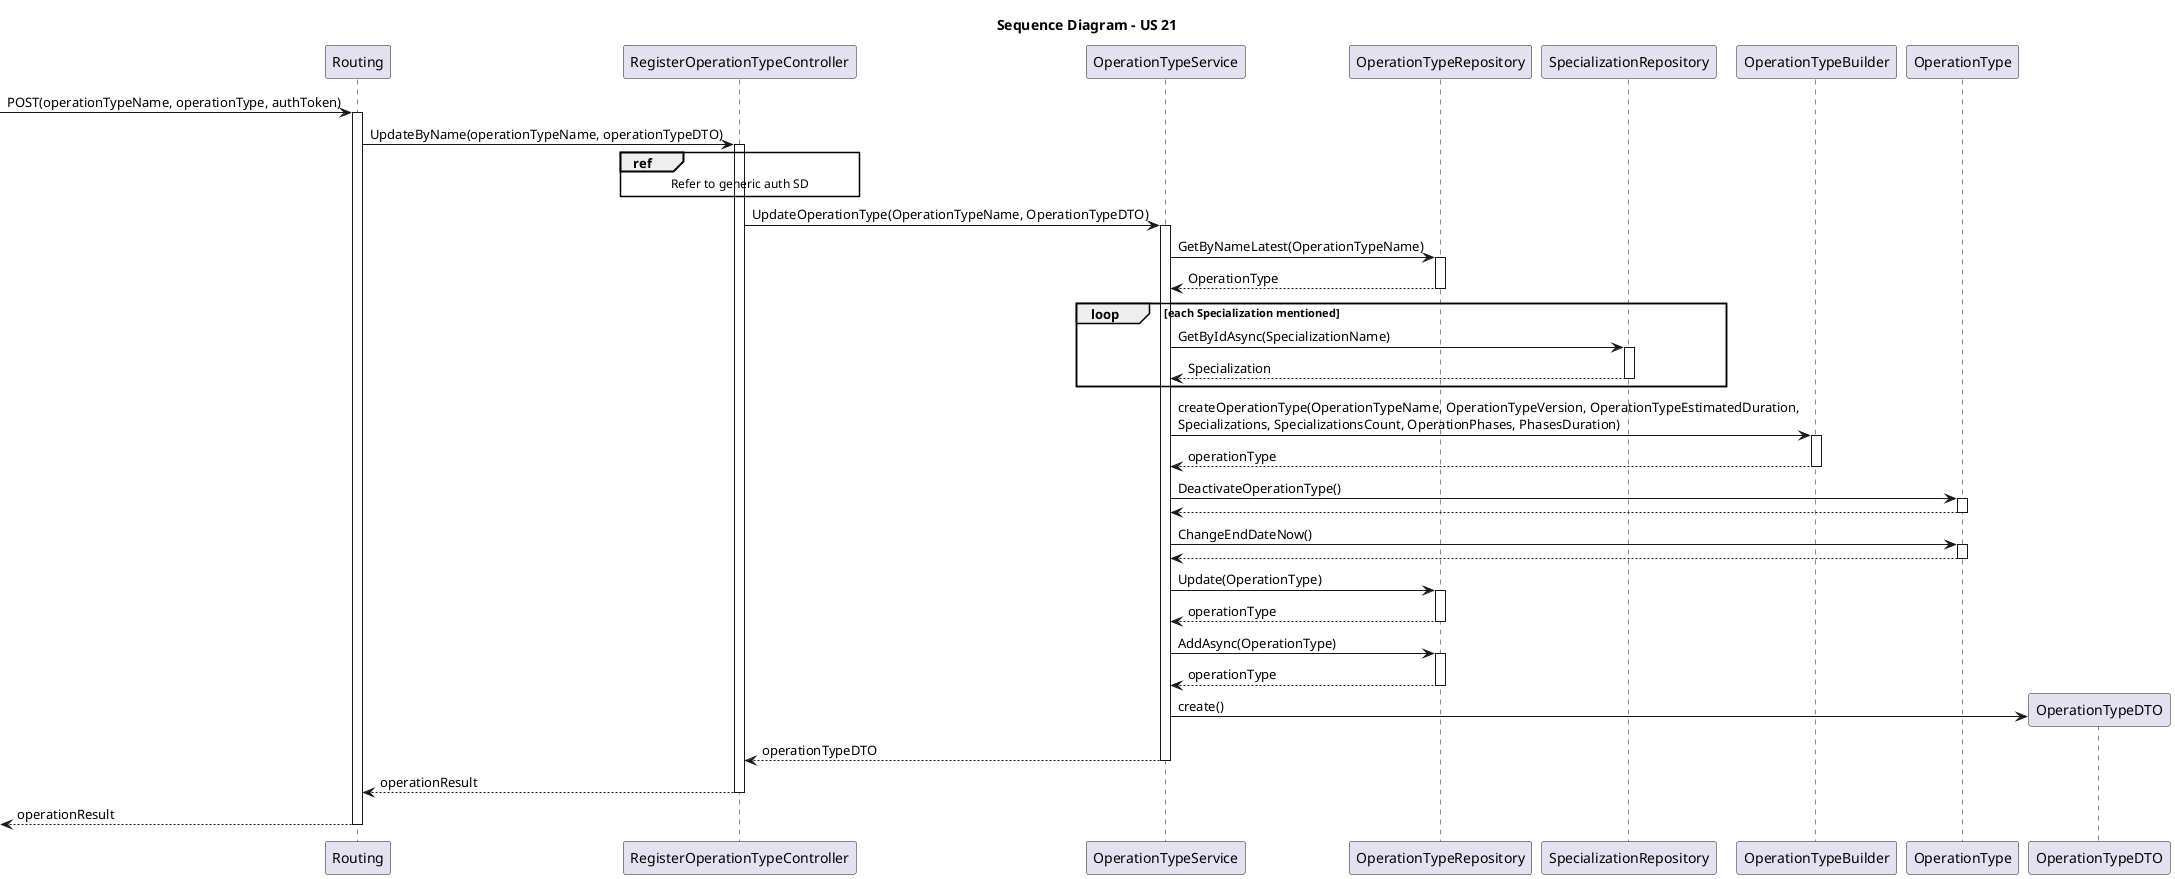 @startuml US21_SD

title Sequence Diagram - US 21

participant Routing as rt
participant RegisterOperationTypeController as ctrl
participant OperationTypeService as serv
participant OperationTypeRepository as repo
participant SpecializationRepository as spRepo
participant OperationTypeBuilder as builder
participant OperationType as op
participant OperationTypeDTO as dto

-> rt : POST(operationTypeName, operationType, authToken)
activate rt

rt -> ctrl : UpdateByName(operationTypeName, operationTypeDTO)
activate ctrl

REF OVER ctrl
Refer to generic auth SD
end ref

ctrl -> serv : UpdateOperationType(OperationTypeName, OperationTypeDTO)

activate serv

serv -> repo : GetByNameLatest(OperationTypeName)

activate repo
repo --> serv : OperationType
deactivate repo


loop each Specialization mentioned
serv -> spRepo : GetByIdAsync(SpecializationName)

activate spRepo
spRepo --> serv : Specialization
deactivate spRepo

end loop

serv -> builder : createOperationType(OperationTypeName, OperationTypeVersion, OperationTypeEstimatedDuration,\nSpecializations, SpecializationsCount, OperationPhases, PhasesDuration)

activate builder
builder --> serv : operationType
deactivate builder

serv ->  op : DeactivateOperationType()

activate op
op --> serv :
deactivate op

serv -> op : ChangeEndDateNow()

activate op
op --> serv :
deactivate op

serv -> repo : Update(OperationType)

activate repo
repo --> serv : operationType
deactivate repo

serv -> repo : AddAsync(OperationType)

activate repo
repo --> serv : operationType
deactivate repo

serv -> dto** : create()
serv --> ctrl : operationTypeDTO
deactivate serv

ctrl --> rt : operationResult
deactivate ctrl

<-- rt : operationResult
deactivate rt

@enduml